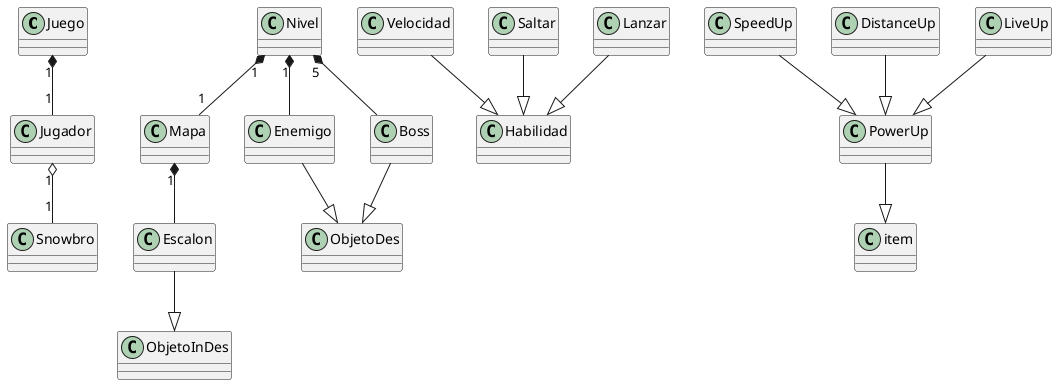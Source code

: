 @startuml Snowbros

class Juego 
class Jugador
class Snowbro

class Nivel
class Mapa 
class Escalon
class Enemigo
class Boss

Nivel "1" *-- "1" Mapa
Mapa "1" *-- Escalon
Juego "1" *-- "1" Jugador
Jugador "1" o-- "1" Snowbro
Nivel "1" *-- Enemigo
Nivel "5" *-- Boss

class Habilidad
class Velocidad 
class Saltar
class Lanzar 

Velocidad --|> Habilidad
Saltar --|> Habilidad
Lanzar --|> Habilidad

class PowerUp
class item 
class SpeedUp
class DistanceUp
class LiveUp

PowerUp --|> item
SpeedUp --|> PowerUp
DistanceUp --|> PowerUp
LiveUp --|> PowerUp

class ObjetoDes
class ObjetoInDes

Enemigo --|> ObjetoDes
Escalon --|> ObjetoInDes
Boss --|> ObjetoDes


@enduml